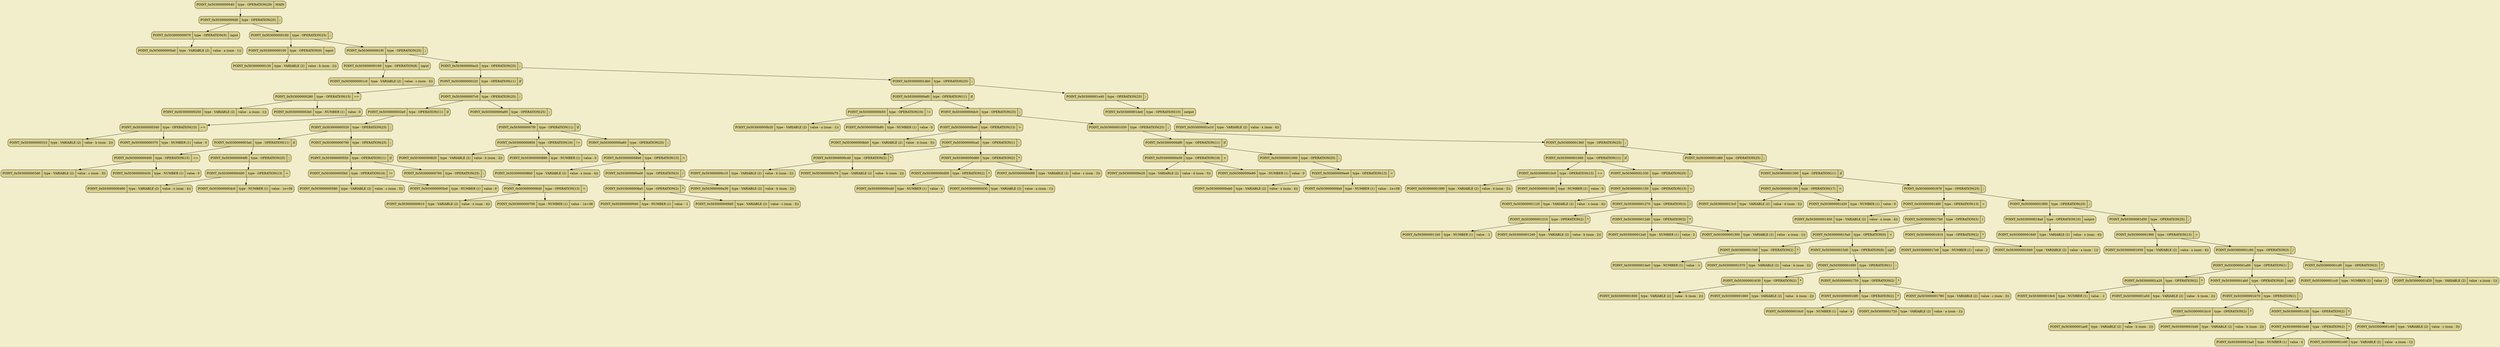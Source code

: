 digraph
{
bgcolor="#F2EECB";
rankdir = TB;
POINT_0x503000000040[shape=Mrecord, label = "POINT_0x503000000040 | type - OPERATION(29) | MAIN", style="filled",fillcolor="#D7CF8D"]
POINT_0x5030000000d0[shape=Mrecord, label = "POINT_0x5030000000d0 | type - OPERATION(25) | ;", style="filled",fillcolor="#D7CF8D"]
POINT_0x503000000070[shape=Mrecord, label = "POINT_0x503000000070 | type - OPERATION(9) | input", style="filled",fillcolor="#D7CF8D"]
POINT_0x5030000000a0[shape=Mrecord, label = "POINT_0x5030000000a0 | type - VARIABLE (2) | value - a (num - 1))", style="filled",fillcolor="#D7CF8D"]
POINT_0x503000000160[shape=Mrecord, label = "POINT_0x503000000160 | type - OPERATION(25) | ;", style="filled",fillcolor="#D7CF8D"]
POINT_0x503000000100[shape=Mrecord, label = "POINT_0x503000000100 | type - OPERATION(9) | input", style="filled",fillcolor="#D7CF8D"]
POINT_0x503000000130[shape=Mrecord, label = "POINT_0x503000000130 | type - VARIABLE (2) | value - b (num - 2))", style="filled",fillcolor="#D7CF8D"]
POINT_0x5030000001f0[shape=Mrecord, label = "POINT_0x5030000001f0 | type - OPERATION(25) | ;", style="filled",fillcolor="#D7CF8D"]
POINT_0x503000000190[shape=Mrecord, label = "POINT_0x503000000190 | type - OPERATION(9) | input", style="filled",fillcolor="#D7CF8D"]
POINT_0x5030000001c0[shape=Mrecord, label = "POINT_0x5030000001c0 | type - VARIABLE (2) | value - c (num - 3))", style="filled",fillcolor="#D7CF8D"]
POINT_0x503000000ac0[shape=Mrecord, label = "POINT_0x503000000ac0 | type - OPERATION(25) | ;", style="filled",fillcolor="#D7CF8D"]
POINT_0x503000000220[shape=Mrecord, label = "POINT_0x503000000220 | type - OPERATION(11) | if", style="filled",fillcolor="#D7CF8D"]
POINT_0x503000000280[shape=Mrecord, label = "POINT_0x503000000280 | type - OPERATION(15) | \==", style="filled",fillcolor="#D7CF8D"]
POINT_0x503000000250[shape=Mrecord, label = "POINT_0x503000000250 | type - VARIABLE (2) | value - a (num - 1))", style="filled",fillcolor="#D7CF8D"]
POINT_0x5030000002b0[shape=Mrecord, label = "POINT_0x5030000002b0 | type - NUMBER (1) | value - 0", style="filled",fillcolor="#D7CF8D"]
POINT_0x5030000007c0[shape=Mrecord, label = "POINT_0x5030000007c0 | type - OPERATION(25) | ;", style="filled",fillcolor="#D7CF8D"]
POINT_0x5030000002e0[shape=Mrecord, label = "POINT_0x5030000002e0 | type - OPERATION(11) | if", style="filled",fillcolor="#D7CF8D"]
POINT_0x503000000340[shape=Mrecord, label = "POINT_0x503000000340 | type - OPERATION(15) | \==", style="filled",fillcolor="#D7CF8D"]
POINT_0x503000000310[shape=Mrecord, label = "POINT_0x503000000310 | type - VARIABLE (2) | value - b (num - 2))", style="filled",fillcolor="#D7CF8D"]
POINT_0x503000000370[shape=Mrecord, label = "POINT_0x503000000370 | type - NUMBER (1) | value - 0", style="filled",fillcolor="#D7CF8D"]
POINT_0x503000000520[shape=Mrecord, label = "POINT_0x503000000520 | type - OPERATION(25) | ;", style="filled",fillcolor="#D7CF8D"]
POINT_0x5030000003a0[shape=Mrecord, label = "POINT_0x5030000003a0 | type - OPERATION(11) | if", style="filled",fillcolor="#D7CF8D"]
POINT_0x503000000400[shape=Mrecord, label = "POINT_0x503000000400 | type - OPERATION(15) | \==", style="filled",fillcolor="#D7CF8D"]
POINT_0x5030000003d0[shape=Mrecord, label = "POINT_0x5030000003d0 | type - VARIABLE (2) | value - c (num - 3))", style="filled",fillcolor="#D7CF8D"]
POINT_0x503000000430[shape=Mrecord, label = "POINT_0x503000000430 | type - NUMBER (1) | value - 0", style="filled",fillcolor="#D7CF8D"]
POINT_0x5030000004f0[shape=Mrecord, label = "POINT_0x5030000004f0 | type - OPERATION(25) | ;", style="filled",fillcolor="#D7CF8D"]
POINT_0x503000000490[shape=Mrecord, label = "POINT_0x503000000490 | type - OPERATION(13) | =", style="filled",fillcolor="#D7CF8D"]
POINT_0x503000000460[shape=Mrecord, label = "POINT_0x503000000460 | type - VARIABLE (2) | value - x (num - 4))", style="filled",fillcolor="#D7CF8D"]
POINT_0x5030000004c0[shape=Mrecord, label = "POINT_0x5030000004c0 | type - NUMBER (1) | value - 1e+08", style="filled",fillcolor="#D7CF8D"]
POINT_0x503000000790[shape=Mrecord, label = "POINT_0x503000000790 | type - OPERATION(25) | ;", style="filled",fillcolor="#D7CF8D"]
POINT_0x503000000550[shape=Mrecord, label = "POINT_0x503000000550 | type - OPERATION(11) | if", style="filled",fillcolor="#D7CF8D"]
POINT_0x5030000005b0[shape=Mrecord, label = "POINT_0x5030000005b0 | type - OPERATION(16) | !=", style="filled",fillcolor="#D7CF8D"]
POINT_0x503000000580[shape=Mrecord, label = "POINT_0x503000000580 | type - VARIABLE (2) | value - c (num - 3))", style="filled",fillcolor="#D7CF8D"]
POINT_0x5030000005e0[shape=Mrecord, label = "POINT_0x5030000005e0 | type - NUMBER (1) | value - 0", style="filled",fillcolor="#D7CF8D"]
POINT_0x503000000760[shape=Mrecord, label = "POINT_0x503000000760 | type - OPERATION(25) | ;", style="filled",fillcolor="#D7CF8D"]
POINT_0x503000000640[shape=Mrecord, label = "POINT_0x503000000640 | type - OPERATION(13) | =", style="filled",fillcolor="#D7CF8D"]
POINT_0x503000000610[shape=Mrecord, label = "POINT_0x503000000610 | type - VARIABLE (2) | value - x (num - 4))", style="filled",fillcolor="#D7CF8D"]
POINT_0x503000000700[shape=Mrecord, label = "POINT_0x503000000700 | type - NUMBER (1) | value - -1e+08", style="filled",fillcolor="#D7CF8D"]
POINT_0x503000000a90[shape=Mrecord, label = "POINT_0x503000000a90 | type - OPERATION(25) | ;", style="filled",fillcolor="#D7CF8D"]
POINT_0x5030000007f0[shape=Mrecord, label = "POINT_0x5030000007f0 | type - OPERATION(11) | if", style="filled",fillcolor="#D7CF8D"]
POINT_0x503000000850[shape=Mrecord, label = "POINT_0x503000000850 | type - OPERATION(16) | !=", style="filled",fillcolor="#D7CF8D"]
POINT_0x503000000820[shape=Mrecord, label = "POINT_0x503000000820 | type - VARIABLE (2) | value - b (num - 2))", style="filled",fillcolor="#D7CF8D"]
POINT_0x503000000880[shape=Mrecord, label = "POINT_0x503000000880 | type - NUMBER (1) | value - 0", style="filled",fillcolor="#D7CF8D"]
POINT_0x503000000a60[shape=Mrecord, label = "POINT_0x503000000a60 | type - OPERATION(25) | ;", style="filled",fillcolor="#D7CF8D"]
POINT_0x5030000008e0[shape=Mrecord, label = "POINT_0x5030000008e0 | type - OPERATION(13) | =", style="filled",fillcolor="#D7CF8D"]
POINT_0x5030000008b0[shape=Mrecord, label = "POINT_0x5030000008b0 | type - VARIABLE (2) | value - x (num - 4))", style="filled",fillcolor="#D7CF8D"]
POINT_0x503000000a00[shape=Mrecord, label = "POINT_0x503000000a00 | type - OPERATION(3) | /", style="filled",fillcolor="#D7CF8D"]
POINT_0x5030000009a0[shape=Mrecord, label = "POINT_0x5030000009a0 | type - OPERATION(2) | *", style="filled",fillcolor="#D7CF8D"]
POINT_0x503000000940[shape=Mrecord, label = "POINT_0x503000000940 | type - NUMBER (1) | value - -1", style="filled",fillcolor="#D7CF8D"]
POINT_0x5030000009d0[shape=Mrecord, label = "POINT_0x5030000009d0 | type - VARIABLE (2) | value - c (num - 3))", style="filled",fillcolor="#D7CF8D"]
POINT_0x503000000a30[shape=Mrecord, label = "POINT_0x503000000a30 | type - VARIABLE (2) | value - b (num - 2))", style="filled",fillcolor="#D7CF8D"]
POINT_0x503000001db0[shape=Mrecord, label = "POINT_0x503000001db0 | type - OPERATION(25) | ;", style="filled",fillcolor="#D7CF8D"]
POINT_0x503000000af0[shape=Mrecord, label = "POINT_0x503000000af0 | type - OPERATION(11) | if", style="filled",fillcolor="#D7CF8D"]
POINT_0x503000000b50[shape=Mrecord, label = "POINT_0x503000000b50 | type - OPERATION(16) | !=", style="filled",fillcolor="#D7CF8D"]
POINT_0x503000000b20[shape=Mrecord, label = "POINT_0x503000000b20 | type - VARIABLE (2) | value - a (num - 1))", style="filled",fillcolor="#D7CF8D"]
POINT_0x503000000b80[shape=Mrecord, label = "POINT_0x503000000b80 | type - NUMBER (1) | value - 0", style="filled",fillcolor="#D7CF8D"]
POINT_0x503000000dc0[shape=Mrecord, label = "POINT_0x503000000dc0 | type - OPERATION(25) | ;", style="filled",fillcolor="#D7CF8D"]
POINT_0x503000000be0[shape=Mrecord, label = "POINT_0x503000000be0 | type - OPERATION(13) | =", style="filled",fillcolor="#D7CF8D"]
POINT_0x503000000bb0[shape=Mrecord, label = "POINT_0x503000000bb0 | type - VARIABLE (2) | value - d (num - 5))", style="filled",fillcolor="#D7CF8D"]
POINT_0x503000000ca0[shape=Mrecord, label = "POINT_0x503000000ca0 | type - OPERATION(1) | -", style="filled",fillcolor="#D7CF8D"]
POINT_0x503000000c40[shape=Mrecord, label = "POINT_0x503000000c40 | type - OPERATION(2) | *", style="filled",fillcolor="#D7CF8D"]
POINT_0x503000000c10[shape=Mrecord, label = "POINT_0x503000000c10 | type - VARIABLE (2) | value - b (num - 2))", style="filled",fillcolor="#D7CF8D"]
POINT_0x503000000c70[shape=Mrecord, label = "POINT_0x503000000c70 | type - VARIABLE (2) | value - b (num - 2))", style="filled",fillcolor="#D7CF8D"]
POINT_0x503000000d60[shape=Mrecord, label = "POINT_0x503000000d60 | type - OPERATION(2) | *", style="filled",fillcolor="#D7CF8D"]
POINT_0x503000000d00[shape=Mrecord, label = "POINT_0x503000000d00 | type - OPERATION(2) | *", style="filled",fillcolor="#D7CF8D"]
POINT_0x503000000cd0[shape=Mrecord, label = "POINT_0x503000000cd0 | type - NUMBER (1) | value - 4", style="filled",fillcolor="#D7CF8D"]
POINT_0x503000000d30[shape=Mrecord, label = "POINT_0x503000000d30 | type - VARIABLE (2) | value - a (num - 1))", style="filled",fillcolor="#D7CF8D"]
POINT_0x503000000d90[shape=Mrecord, label = "POINT_0x503000000d90 | type - VARIABLE (2) | value - c (num - 3))", style="filled",fillcolor="#D7CF8D"]
POINT_0x503000001030[shape=Mrecord, label = "POINT_0x503000001030 | type - OPERATION(25) | ;", style="filled",fillcolor="#D7CF8D"]
POINT_0x503000000df0[shape=Mrecord, label = "POINT_0x503000000df0 | type - OPERATION(11) | if", style="filled",fillcolor="#D7CF8D"]
POINT_0x503000000e50[shape=Mrecord, label = "POINT_0x503000000e50 | type - OPERATION(18) | \<", style="filled",fillcolor="#D7CF8D"]
POINT_0x503000000e20[shape=Mrecord, label = "POINT_0x503000000e20 | type - VARIABLE (2) | value - d (num - 5))", style="filled",fillcolor="#D7CF8D"]
POINT_0x503000000e80[shape=Mrecord, label = "POINT_0x503000000e80 | type - NUMBER (1) | value - 0", style="filled",fillcolor="#D7CF8D"]
POINT_0x503000001000[shape=Mrecord, label = "POINT_0x503000001000 | type - OPERATION(25) | ;", style="filled",fillcolor="#D7CF8D"]
POINT_0x503000000ee0[shape=Mrecord, label = "POINT_0x503000000ee0 | type - OPERATION(13) | =", style="filled",fillcolor="#D7CF8D"]
POINT_0x503000000eb0[shape=Mrecord, label = "POINT_0x503000000eb0 | type - VARIABLE (2) | value - x (num - 4))", style="filled",fillcolor="#D7CF8D"]
POINT_0x503000000fa0[shape=Mrecord, label = "POINT_0x503000000fa0 | type - NUMBER (1) | value - -1e+08", style="filled",fillcolor="#D7CF8D"]
POINT_0x503000001360[shape=Mrecord, label = "POINT_0x503000001360 | type - OPERATION(25) | ;", style="filled",fillcolor="#D7CF8D"]
POINT_0x503000001060[shape=Mrecord, label = "POINT_0x503000001060 | type - OPERATION(11) | if", style="filled",fillcolor="#D7CF8D"]
POINT_0x5030000010c0[shape=Mrecord, label = "POINT_0x5030000010c0 | type - OPERATION(15) | \==", style="filled",fillcolor="#D7CF8D"]
POINT_0x503000001090[shape=Mrecord, label = "POINT_0x503000001090 | type - VARIABLE (2) | value - d (num - 5))", style="filled",fillcolor="#D7CF8D"]
POINT_0x5030000010f0[shape=Mrecord, label = "POINT_0x5030000010f0 | type - NUMBER (1) | value - 0", style="filled",fillcolor="#D7CF8D"]
POINT_0x503000001330[shape=Mrecord, label = "POINT_0x503000001330 | type - OPERATION(25) | ;", style="filled",fillcolor="#D7CF8D"]
POINT_0x503000001150[shape=Mrecord, label = "POINT_0x503000001150 | type - OPERATION(13) | =", style="filled",fillcolor="#D7CF8D"]
POINT_0x503000001120[shape=Mrecord, label = "POINT_0x503000001120 | type - VARIABLE (2) | value - x (num - 4))", style="filled",fillcolor="#D7CF8D"]
POINT_0x503000001270[shape=Mrecord, label = "POINT_0x503000001270 | type - OPERATION(3) | /", style="filled",fillcolor="#D7CF8D"]
POINT_0x503000001210[shape=Mrecord, label = "POINT_0x503000001210 | type - OPERATION(2) | *", style="filled",fillcolor="#D7CF8D"]
POINT_0x5030000011b0[shape=Mrecord, label = "POINT_0x5030000011b0 | type - NUMBER (1) | value - -1", style="filled",fillcolor="#D7CF8D"]
POINT_0x503000001240[shape=Mrecord, label = "POINT_0x503000001240 | type - VARIABLE (2) | value - b (num - 2))", style="filled",fillcolor="#D7CF8D"]
POINT_0x5030000012d0[shape=Mrecord, label = "POINT_0x5030000012d0 | type - OPERATION(2) | *", style="filled",fillcolor="#D7CF8D"]
POINT_0x5030000012a0[shape=Mrecord, label = "POINT_0x5030000012a0 | type - NUMBER (1) | value - 2", style="filled",fillcolor="#D7CF8D"]
POINT_0x503000001300[shape=Mrecord, label = "POINT_0x503000001300 | type - VARIABLE (2) | value - a (num - 1))", style="filled",fillcolor="#D7CF8D"]
POINT_0x503000001d80[shape=Mrecord, label = "POINT_0x503000001d80 | type - OPERATION(25) | ;", style="filled",fillcolor="#D7CF8D"]
POINT_0x503000001390[shape=Mrecord, label = "POINT_0x503000001390 | type - OPERATION(11) | if", style="filled",fillcolor="#D7CF8D"]
POINT_0x5030000013f0[shape=Mrecord, label = "POINT_0x5030000013f0 | type - OPERATION(17) | \>", style="filled",fillcolor="#D7CF8D"]
POINT_0x5030000013c0[shape=Mrecord, label = "POINT_0x5030000013c0 | type - VARIABLE (2) | value - d (num - 5))", style="filled",fillcolor="#D7CF8D"]
POINT_0x503000001420[shape=Mrecord, label = "POINT_0x503000001420 | type - NUMBER (1) | value - 0", style="filled",fillcolor="#D7CF8D"]
POINT_0x503000001870[shape=Mrecord, label = "POINT_0x503000001870 | type - OPERATION(25) | ;", style="filled",fillcolor="#D7CF8D"]
POINT_0x503000001480[shape=Mrecord, label = "POINT_0x503000001480 | type - OPERATION(13) | =", style="filled",fillcolor="#D7CF8D"]
POINT_0x503000001450[shape=Mrecord, label = "POINT_0x503000001450 | type - VARIABLE (2) | value - x (num - 4))", style="filled",fillcolor="#D7CF8D"]
POINT_0x5030000017b0[shape=Mrecord, label = "POINT_0x5030000017b0 | type - OPERATION(3) | /", style="filled",fillcolor="#D7CF8D"]
POINT_0x5030000015a0[shape=Mrecord, label = "POINT_0x5030000015a0 | type - OPERATION(0) | +", style="filled",fillcolor="#D7CF8D"]
POINT_0x503000001540[shape=Mrecord, label = "POINT_0x503000001540 | type - OPERATION(2) | *", style="filled",fillcolor="#D7CF8D"]
POINT_0x5030000014e0[shape=Mrecord, label = "POINT_0x5030000014e0 | type - NUMBER (1) | value - -1", style="filled",fillcolor="#D7CF8D"]
POINT_0x503000001570[shape=Mrecord, label = "POINT_0x503000001570 | type - VARIABLE (2) | value - b (num - 2))", style="filled",fillcolor="#D7CF8D"]
POINT_0x5030000015d0[shape=Mrecord, label = "POINT_0x5030000015d0 | type - OPERATION(8) | sqrt", style="filled",fillcolor="#D7CF8D"]
POINT_0x503000001690[shape=Mrecord, label = "POINT_0x503000001690 | type - OPERATION(1) | -", style="filled",fillcolor="#D7CF8D"]
POINT_0x503000001630[shape=Mrecord, label = "POINT_0x503000001630 | type - OPERATION(2) | *", style="filled",fillcolor="#D7CF8D"]
POINT_0x503000001600[shape=Mrecord, label = "POINT_0x503000001600 | type - VARIABLE (2) | value - b (num - 2))", style="filled",fillcolor="#D7CF8D"]
POINT_0x503000001660[shape=Mrecord, label = "POINT_0x503000001660 | type - VARIABLE (2) | value - b (num - 2))", style="filled",fillcolor="#D7CF8D"]
POINT_0x503000001750[shape=Mrecord, label = "POINT_0x503000001750 | type - OPERATION(2) | *", style="filled",fillcolor="#D7CF8D"]
POINT_0x5030000016f0[shape=Mrecord, label = "POINT_0x5030000016f0 | type - OPERATION(2) | *", style="filled",fillcolor="#D7CF8D"]
POINT_0x5030000016c0[shape=Mrecord, label = "POINT_0x5030000016c0 | type - NUMBER (1) | value - 4", style="filled",fillcolor="#D7CF8D"]
POINT_0x503000001720[shape=Mrecord, label = "POINT_0x503000001720 | type - VARIABLE (2) | value - a (num - 1))", style="filled",fillcolor="#D7CF8D"]
POINT_0x503000001780[shape=Mrecord, label = "POINT_0x503000001780 | type - VARIABLE (2) | value - c (num - 3))", style="filled",fillcolor="#D7CF8D"]
POINT_0x503000001810[shape=Mrecord, label = "POINT_0x503000001810 | type - OPERATION(2) | *", style="filled",fillcolor="#D7CF8D"]
POINT_0x5030000017e0[shape=Mrecord, label = "POINT_0x5030000017e0 | type - NUMBER (1) | value - 2", style="filled",fillcolor="#D7CF8D"]
POINT_0x503000001840[shape=Mrecord, label = "POINT_0x503000001840 | type - VARIABLE (2) | value - a (num - 1))", style="filled",fillcolor="#D7CF8D"]
POINT_0x503000001900[shape=Mrecord, label = "POINT_0x503000001900 | type - OPERATION(25) | ;", style="filled",fillcolor="#D7CF8D"]
POINT_0x5030000018a0[shape=Mrecord, label = "POINT_0x5030000018a0 | type - OPERATION(10) | output", style="filled",fillcolor="#D7CF8D"]
POINT_0x5030000018d0[shape=Mrecord, label = "POINT_0x5030000018d0 | type - VARIABLE (2) | value - x (num - 4))", style="filled",fillcolor="#D7CF8D"]
POINT_0x503000001d50[shape=Mrecord, label = "POINT_0x503000001d50 | type - OPERATION(25) | ;", style="filled",fillcolor="#D7CF8D"]
POINT_0x503000001960[shape=Mrecord, label = "POINT_0x503000001960 | type - OPERATION(13) | =", style="filled",fillcolor="#D7CF8D"]
POINT_0x503000001930[shape=Mrecord, label = "POINT_0x503000001930 | type - VARIABLE (2) | value - x (num - 4))", style="filled",fillcolor="#D7CF8D"]
POINT_0x503000001c90[shape=Mrecord, label = "POINT_0x503000001c90 | type - OPERATION(3) | /", style="filled",fillcolor="#D7CF8D"]
POINT_0x503000001a80[shape=Mrecord, label = "POINT_0x503000001a80 | type - OPERATION(1) | -", style="filled",fillcolor="#D7CF8D"]
POINT_0x503000001a20[shape=Mrecord, label = "POINT_0x503000001a20 | type - OPERATION(2) | *", style="filled",fillcolor="#D7CF8D"]
POINT_0x5030000019c0[shape=Mrecord, label = "POINT_0x5030000019c0 | type - NUMBER (1) | value - -1", style="filled",fillcolor="#D7CF8D"]
POINT_0x503000001a50[shape=Mrecord, label = "POINT_0x503000001a50 | type - VARIABLE (2) | value - b (num - 2))", style="filled",fillcolor="#D7CF8D"]
POINT_0x503000001ab0[shape=Mrecord, label = "POINT_0x503000001ab0 | type - OPERATION(8) | sqrt", style="filled",fillcolor="#D7CF8D"]
POINT_0x503000001b70[shape=Mrecord, label = "POINT_0x503000001b70 | type - OPERATION(1) | -", style="filled",fillcolor="#D7CF8D"]
POINT_0x503000001b10[shape=Mrecord, label = "POINT_0x503000001b10 | type - OPERATION(2) | *", style="filled",fillcolor="#D7CF8D"]
POINT_0x503000001ae0[shape=Mrecord, label = "POINT_0x503000001ae0 | type - VARIABLE (2) | value - b (num - 2))", style="filled",fillcolor="#D7CF8D"]
POINT_0x503000001b40[shape=Mrecord, label = "POINT_0x503000001b40 | type - VARIABLE (2) | value - b (num - 2))", style="filled",fillcolor="#D7CF8D"]
POINT_0x503000001c30[shape=Mrecord, label = "POINT_0x503000001c30 | type - OPERATION(2) | *", style="filled",fillcolor="#D7CF8D"]
POINT_0x503000001bd0[shape=Mrecord, label = "POINT_0x503000001bd0 | type - OPERATION(2) | *", style="filled",fillcolor="#D7CF8D"]
POINT_0x503000001ba0[shape=Mrecord, label = "POINT_0x503000001ba0 | type - NUMBER (1) | value - 4", style="filled",fillcolor="#D7CF8D"]
POINT_0x503000001c00[shape=Mrecord, label = "POINT_0x503000001c00 | type - VARIABLE (2) | value - a (num - 1))", style="filled",fillcolor="#D7CF8D"]
POINT_0x503000001c60[shape=Mrecord, label = "POINT_0x503000001c60 | type - VARIABLE (2) | value - c (num - 3))", style="filled",fillcolor="#D7CF8D"]
POINT_0x503000001cf0[shape=Mrecord, label = "POINT_0x503000001cf0 | type - OPERATION(2) | *", style="filled",fillcolor="#D7CF8D"]
POINT_0x503000001cc0[shape=Mrecord, label = "POINT_0x503000001cc0 | type - NUMBER (1) | value - 2", style="filled",fillcolor="#D7CF8D"]
POINT_0x503000001d20[shape=Mrecord, label = "POINT_0x503000001d20 | type - VARIABLE (2) | value - a (num - 1))", style="filled",fillcolor="#D7CF8D"]
POINT_0x503000001e40[shape=Mrecord, label = "POINT_0x503000001e40 | type - OPERATION(25) | ;", style="filled",fillcolor="#D7CF8D"]
POINT_0x503000001de0[shape=Mrecord, label = "POINT_0x503000001de0 | type - OPERATION(10) | output", style="filled",fillcolor="#D7CF8D"]
POINT_0x503000001e10[shape=Mrecord, label = "POINT_0x503000001e10 | type - VARIABLE (2) | value - x (num - 4))", style="filled",fillcolor="#D7CF8D"]
POINT_0x503000000040 -> POINT_0x5030000000d0
POINT_0x5030000000d0 -> POINT_0x503000000070
POINT_0x5030000000d0 -> POINT_0x503000000160
POINT_0x503000000070 -> POINT_0x5030000000a0
POINT_0x503000000160 -> POINT_0x503000000100
POINT_0x503000000160 -> POINT_0x5030000001f0
POINT_0x503000000100 -> POINT_0x503000000130
POINT_0x5030000001f0 -> POINT_0x503000000190
POINT_0x5030000001f0 -> POINT_0x503000000ac0
POINT_0x503000000190 -> POINT_0x5030000001c0
POINT_0x503000000ac0 -> POINT_0x503000000220
POINT_0x503000000ac0 -> POINT_0x503000001db0
POINT_0x503000000220 -> POINT_0x503000000280
POINT_0x503000000220 -> POINT_0x5030000007c0
POINT_0x503000000280 -> POINT_0x503000000250
POINT_0x503000000280 -> POINT_0x5030000002b0
POINT_0x5030000007c0 -> POINT_0x5030000002e0
POINT_0x5030000007c0 -> POINT_0x503000000a90
POINT_0x5030000002e0 -> POINT_0x503000000340
POINT_0x5030000002e0 -> POINT_0x503000000520
POINT_0x503000000340 -> POINT_0x503000000310
POINT_0x503000000340 -> POINT_0x503000000370
POINT_0x503000000520 -> POINT_0x5030000003a0
POINT_0x503000000520 -> POINT_0x503000000790
POINT_0x5030000003a0 -> POINT_0x503000000400
POINT_0x5030000003a0 -> POINT_0x5030000004f0
POINT_0x503000000400 -> POINT_0x5030000003d0
POINT_0x503000000400 -> POINT_0x503000000430
POINT_0x5030000004f0 -> POINT_0x503000000490
POINT_0x503000000490 -> POINT_0x503000000460
POINT_0x503000000490 -> POINT_0x5030000004c0
POINT_0x503000000790 -> POINT_0x503000000550
POINT_0x503000000550 -> POINT_0x5030000005b0
POINT_0x503000000550 -> POINT_0x503000000760
POINT_0x5030000005b0 -> POINT_0x503000000580
POINT_0x5030000005b0 -> POINT_0x5030000005e0
POINT_0x503000000760 -> POINT_0x503000000640
POINT_0x503000000640 -> POINT_0x503000000610
POINT_0x503000000640 -> POINT_0x503000000700
POINT_0x503000000a90 -> POINT_0x5030000007f0
POINT_0x5030000007f0 -> POINT_0x503000000850
POINT_0x5030000007f0 -> POINT_0x503000000a60
POINT_0x503000000850 -> POINT_0x503000000820
POINT_0x503000000850 -> POINT_0x503000000880
POINT_0x503000000a60 -> POINT_0x5030000008e0
POINT_0x5030000008e0 -> POINT_0x5030000008b0
POINT_0x5030000008e0 -> POINT_0x503000000a00
POINT_0x503000000a00 -> POINT_0x5030000009a0
POINT_0x503000000a00 -> POINT_0x503000000a30
POINT_0x5030000009a0 -> POINT_0x503000000940
POINT_0x5030000009a0 -> POINT_0x5030000009d0
POINT_0x503000001db0 -> POINT_0x503000000af0
POINT_0x503000001db0 -> POINT_0x503000001e40
POINT_0x503000000af0 -> POINT_0x503000000b50
POINT_0x503000000af0 -> POINT_0x503000000dc0
POINT_0x503000000b50 -> POINT_0x503000000b20
POINT_0x503000000b50 -> POINT_0x503000000b80
POINT_0x503000000dc0 -> POINT_0x503000000be0
POINT_0x503000000dc0 -> POINT_0x503000001030
POINT_0x503000000be0 -> POINT_0x503000000bb0
POINT_0x503000000be0 -> POINT_0x503000000ca0
POINT_0x503000000ca0 -> POINT_0x503000000c40
POINT_0x503000000ca0 -> POINT_0x503000000d60
POINT_0x503000000c40 -> POINT_0x503000000c10
POINT_0x503000000c40 -> POINT_0x503000000c70
POINT_0x503000000d60 -> POINT_0x503000000d00
POINT_0x503000000d60 -> POINT_0x503000000d90
POINT_0x503000000d00 -> POINT_0x503000000cd0
POINT_0x503000000d00 -> POINT_0x503000000d30
POINT_0x503000001030 -> POINT_0x503000000df0
POINT_0x503000001030 -> POINT_0x503000001360
POINT_0x503000000df0 -> POINT_0x503000000e50
POINT_0x503000000df0 -> POINT_0x503000001000
POINT_0x503000000e50 -> POINT_0x503000000e20
POINT_0x503000000e50 -> POINT_0x503000000e80
POINT_0x503000001000 -> POINT_0x503000000ee0
POINT_0x503000000ee0 -> POINT_0x503000000eb0
POINT_0x503000000ee0 -> POINT_0x503000000fa0
POINT_0x503000001360 -> POINT_0x503000001060
POINT_0x503000001360 -> POINT_0x503000001d80
POINT_0x503000001060 -> POINT_0x5030000010c0
POINT_0x503000001060 -> POINT_0x503000001330
POINT_0x5030000010c0 -> POINT_0x503000001090
POINT_0x5030000010c0 -> POINT_0x5030000010f0
POINT_0x503000001330 -> POINT_0x503000001150
POINT_0x503000001150 -> POINT_0x503000001120
POINT_0x503000001150 -> POINT_0x503000001270
POINT_0x503000001270 -> POINT_0x503000001210
POINT_0x503000001270 -> POINT_0x5030000012d0
POINT_0x503000001210 -> POINT_0x5030000011b0
POINT_0x503000001210 -> POINT_0x503000001240
POINT_0x5030000012d0 -> POINT_0x5030000012a0
POINT_0x5030000012d0 -> POINT_0x503000001300
POINT_0x503000001d80 -> POINT_0x503000001390
POINT_0x503000001390 -> POINT_0x5030000013f0
POINT_0x503000001390 -> POINT_0x503000001870
POINT_0x5030000013f0 -> POINT_0x5030000013c0
POINT_0x5030000013f0 -> POINT_0x503000001420
POINT_0x503000001870 -> POINT_0x503000001480
POINT_0x503000001870 -> POINT_0x503000001900
POINT_0x503000001480 -> POINT_0x503000001450
POINT_0x503000001480 -> POINT_0x5030000017b0
POINT_0x5030000017b0 -> POINT_0x5030000015a0
POINT_0x5030000017b0 -> POINT_0x503000001810
POINT_0x5030000015a0 -> POINT_0x503000001540
POINT_0x5030000015a0 -> POINT_0x5030000015d0
POINT_0x503000001540 -> POINT_0x5030000014e0
POINT_0x503000001540 -> POINT_0x503000001570
POINT_0x5030000015d0 -> POINT_0x503000001690
POINT_0x503000001690 -> POINT_0x503000001630
POINT_0x503000001690 -> POINT_0x503000001750
POINT_0x503000001630 -> POINT_0x503000001600
POINT_0x503000001630 -> POINT_0x503000001660
POINT_0x503000001750 -> POINT_0x5030000016f0
POINT_0x503000001750 -> POINT_0x503000001780
POINT_0x5030000016f0 -> POINT_0x5030000016c0
POINT_0x5030000016f0 -> POINT_0x503000001720
POINT_0x503000001810 -> POINT_0x5030000017e0
POINT_0x503000001810 -> POINT_0x503000001840
POINT_0x503000001900 -> POINT_0x5030000018a0
POINT_0x503000001900 -> POINT_0x503000001d50
POINT_0x5030000018a0 -> POINT_0x5030000018d0
POINT_0x503000001d50 -> POINT_0x503000001960
POINT_0x503000001960 -> POINT_0x503000001930
POINT_0x503000001960 -> POINT_0x503000001c90
POINT_0x503000001c90 -> POINT_0x503000001a80
POINT_0x503000001c90 -> POINT_0x503000001cf0
POINT_0x503000001a80 -> POINT_0x503000001a20
POINT_0x503000001a80 -> POINT_0x503000001ab0
POINT_0x503000001a20 -> POINT_0x5030000019c0
POINT_0x503000001a20 -> POINT_0x503000001a50
POINT_0x503000001ab0 -> POINT_0x503000001b70
POINT_0x503000001b70 -> POINT_0x503000001b10
POINT_0x503000001b70 -> POINT_0x503000001c30
POINT_0x503000001b10 -> POINT_0x503000001ae0
POINT_0x503000001b10 -> POINT_0x503000001b40
POINT_0x503000001c30 -> POINT_0x503000001bd0
POINT_0x503000001c30 -> POINT_0x503000001c60
POINT_0x503000001bd0 -> POINT_0x503000001ba0
POINT_0x503000001bd0 -> POINT_0x503000001c00
POINT_0x503000001cf0 -> POINT_0x503000001cc0
POINT_0x503000001cf0 -> POINT_0x503000001d20
POINT_0x503000001e40 -> POINT_0x503000001de0
POINT_0x503000001de0 -> POINT_0x503000001e10
}
